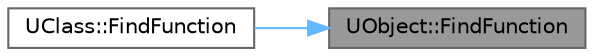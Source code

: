digraph "UObject::FindFunction"
{
 // INTERACTIVE_SVG=YES
 // LATEX_PDF_SIZE
  bgcolor="transparent";
  edge [fontname=Helvetica,fontsize=10,labelfontname=Helvetica,labelfontsize=10];
  node [fontname=Helvetica,fontsize=10,shape=box,height=0.2,width=0.4];
  rankdir="RL";
  Node1 [id="Node000001",label="UObject::FindFunction",height=0.2,width=0.4,color="gray40", fillcolor="grey60", style="filled", fontcolor="black",tooltip="Returns a UFunction with the specified name, wrapper for UClass::FindFunctionByName()"];
  Node1 -> Node2 [id="edge1_Node000001_Node000002",dir="back",color="steelblue1",style="solid",tooltip=" "];
  Node2 [id="Node000002",label="UClass::FindFunction",height=0.2,width=0.4,color="grey40", fillcolor="white", style="filled",URL="$d4/d77/classUClass.html#aed4979276d211236b2d02070fc8736ec",tooltip="This signature intentionally hides the method declared in UObject to make it private."];
}
